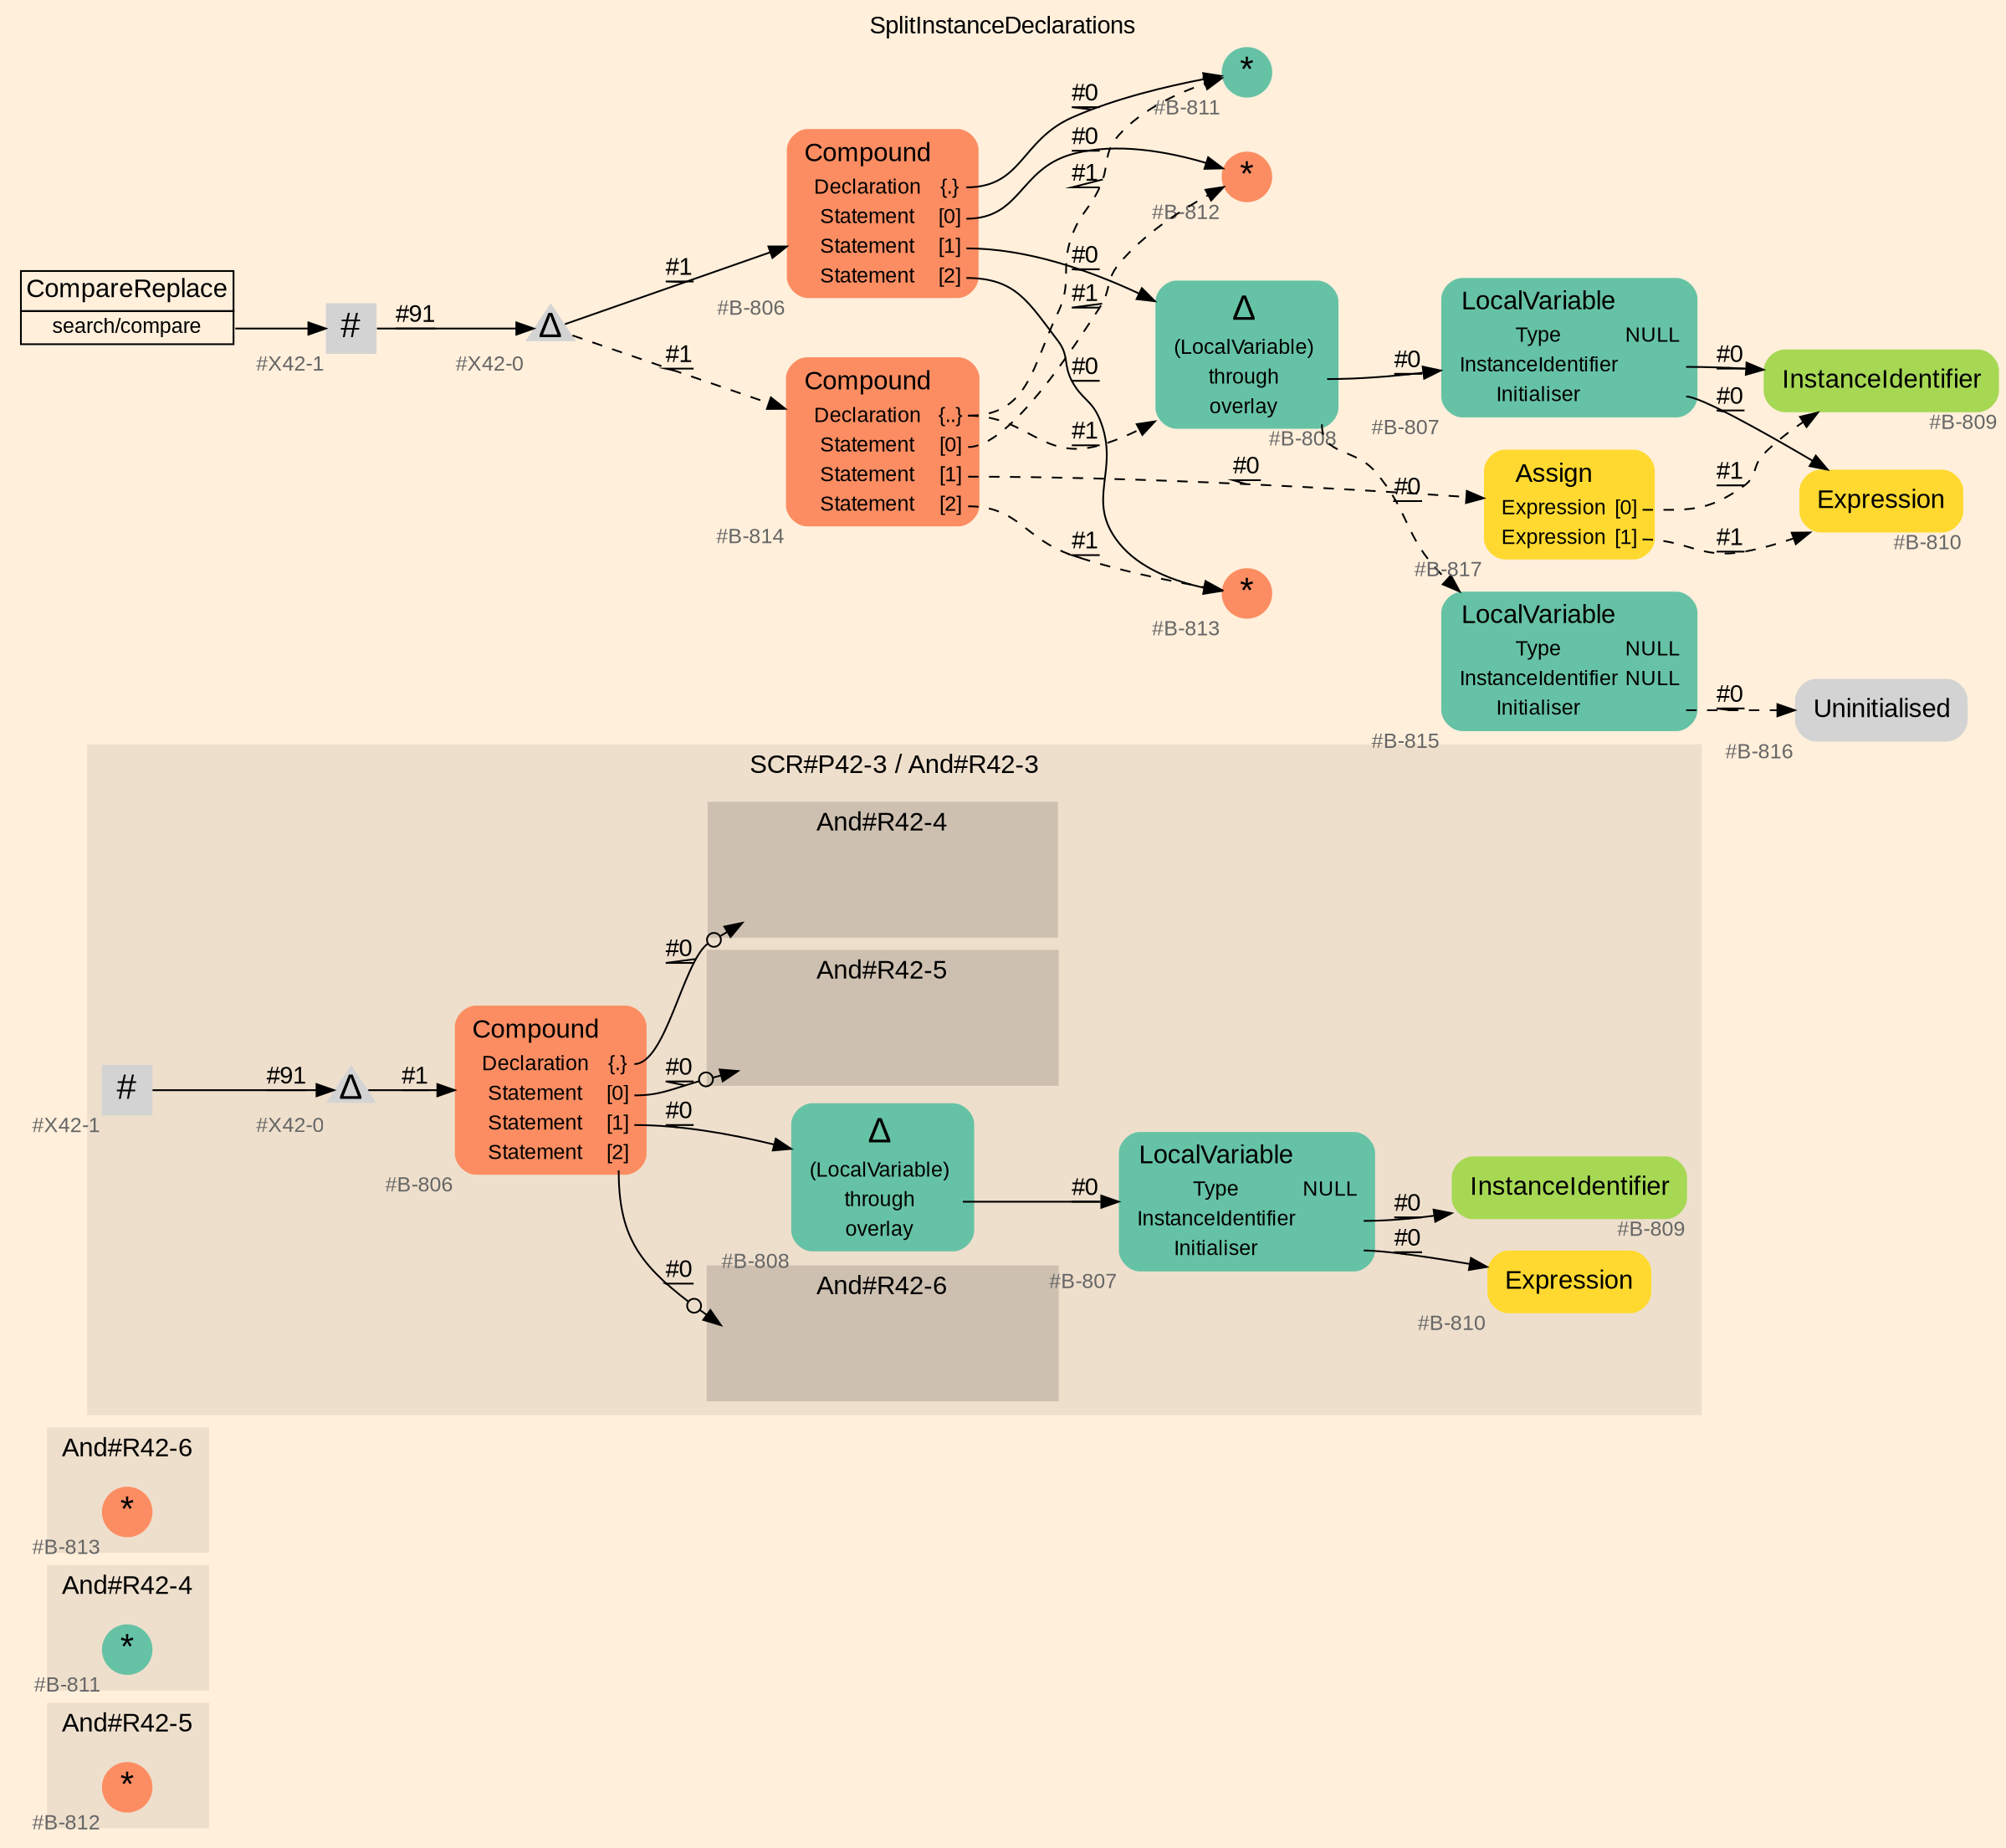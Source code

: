digraph "SplitInstanceDeclarations" {
label = "SplitInstanceDeclarations"
labelloc = t
graph [
    rankdir = "LR"
    ranksep = 0.3
    bgcolor = antiquewhite1
    color = black
    fontcolor = black
    fontname = "Arial"
];
node [
    fontname = "Arial"
];
edge [
    fontname = "Arial"
];

// -------------------- figure And#R42-5 --------------------
// -------- region And#R42-5 ----------
subgraph "clusterAnd#R42-5" {
    label = "And#R42-5"
    style = "filled"
    color = antiquewhite2
    fontsize = "15"
    // -------- block And#R42-5/#B-812 ----------
    "And#R42-5/#B-812" [
        fillcolor = "/set28/2"
        xlabel = "#B-812"
        fontsize = "12"
        fontcolor = grey40
        shape = "circle"
        label = <<FONT COLOR="black" POINT-SIZE="20">*</FONT>>
        style = "filled"
        penwidth = 0.0
        fixedsize = true
        width = 0.4
        height = 0.4
    ];
    
}


// -------------------- figure And#R42-4 --------------------
// -------- region And#R42-4 ----------
subgraph "clusterAnd#R42-4" {
    label = "And#R42-4"
    style = "filled"
    color = antiquewhite2
    fontsize = "15"
    // -------- block And#R42-4/#B-811 ----------
    "And#R42-4/#B-811" [
        fillcolor = "/set28/1"
        xlabel = "#B-811"
        fontsize = "12"
        fontcolor = grey40
        shape = "circle"
        label = <<FONT COLOR="black" POINT-SIZE="20">*</FONT>>
        style = "filled"
        penwidth = 0.0
        fixedsize = true
        width = 0.4
        height = 0.4
    ];
    
}


// -------------------- figure And#R42-6 --------------------
// -------- region And#R42-6 ----------
subgraph "clusterAnd#R42-6" {
    label = "And#R42-6"
    style = "filled"
    color = antiquewhite2
    fontsize = "15"
    // -------- block And#R42-6/#B-813 ----------
    "And#R42-6/#B-813" [
        fillcolor = "/set28/2"
        xlabel = "#B-813"
        fontsize = "12"
        fontcolor = grey40
        shape = "circle"
        label = <<FONT COLOR="black" POINT-SIZE="20">*</FONT>>
        style = "filled"
        penwidth = 0.0
        fixedsize = true
        width = 0.4
        height = 0.4
    ];
    
}


// -------------------- figure And#R42-3 --------------------
// -------- region And#R42-3 ----------
subgraph "clusterAnd#R42-3" {
    label = "SCR#P42-3 / And#R42-3"
    style = "filled"
    color = antiquewhite2
    fontsize = "15"
    // -------- block And#R42-3/#B-808 ----------
    "And#R42-3/#B-808" [
        fillcolor = "/set28/1"
        xlabel = "#B-808"
        fontsize = "12"
        fontcolor = grey40
        shape = "plaintext"
        label = <<TABLE BORDER="0" CELLBORDER="0" CELLSPACING="0">
         <TR><TD><FONT COLOR="black" POINT-SIZE="20">Δ</FONT></TD></TR>
         <TR><TD><FONT COLOR="black" POINT-SIZE="12">(LocalVariable)</FONT></TD><TD PORT="port0"></TD></TR>
         <TR><TD><FONT COLOR="black" POINT-SIZE="12">through</FONT></TD><TD PORT="port1"></TD></TR>
         <TR><TD><FONT COLOR="black" POINT-SIZE="12">overlay</FONT></TD><TD PORT="port2"></TD></TR>
        </TABLE>>
        style = "rounded,filled"
    ];
    
    // -------- block And#R42-3/#B-810 ----------
    "And#R42-3/#B-810" [
        fillcolor = "/set28/6"
        xlabel = "#B-810"
        fontsize = "12"
        fontcolor = grey40
        shape = "plaintext"
        label = <<TABLE BORDER="0" CELLBORDER="0" CELLSPACING="0">
         <TR><TD><FONT COLOR="black" POINT-SIZE="15">Expression</FONT></TD></TR>
        </TABLE>>
        style = "rounded,filled"
    ];
    
    // -------- block And#R42-3/#B-809 ----------
    "And#R42-3/#B-809" [
        fillcolor = "/set28/5"
        xlabel = "#B-809"
        fontsize = "12"
        fontcolor = grey40
        shape = "plaintext"
        label = <<TABLE BORDER="0" CELLBORDER="0" CELLSPACING="0">
         <TR><TD><FONT COLOR="black" POINT-SIZE="15">InstanceIdentifier</FONT></TD></TR>
        </TABLE>>
        style = "rounded,filled"
    ];
    
    // -------- block And#R42-3/#B-807 ----------
    "And#R42-3/#B-807" [
        fillcolor = "/set28/1"
        xlabel = "#B-807"
        fontsize = "12"
        fontcolor = grey40
        shape = "plaintext"
        label = <<TABLE BORDER="0" CELLBORDER="0" CELLSPACING="0">
         <TR><TD><FONT COLOR="black" POINT-SIZE="15">LocalVariable</FONT></TD></TR>
         <TR><TD><FONT COLOR="black" POINT-SIZE="12">Type</FONT></TD><TD PORT="port0"><FONT COLOR="black" POINT-SIZE="12">NULL</FONT></TD></TR>
         <TR><TD><FONT COLOR="black" POINT-SIZE="12">InstanceIdentifier</FONT></TD><TD PORT="port1"></TD></TR>
         <TR><TD><FONT COLOR="black" POINT-SIZE="12">Initialiser</FONT></TD><TD PORT="port2"></TD></TR>
        </TABLE>>
        style = "rounded,filled"
    ];
    
    // -------- block And#R42-3/#X42-1 ----------
    "And#R42-3/#X42-1" [
        xlabel = "#X42-1"
        fontsize = "12"
        fontcolor = grey40
        shape = "square"
        label = <<FONT COLOR="black" POINT-SIZE="20">#</FONT>>
        style = "filled"
        penwidth = 0.0
        fixedsize = true
        width = 0.4
        height = 0.4
    ];
    
    // -------- block And#R42-3/#X42-0 ----------
    "And#R42-3/#X42-0" [
        xlabel = "#X42-0"
        fontsize = "12"
        fontcolor = grey40
        shape = "triangle"
        label = <<FONT COLOR="black" POINT-SIZE="20">Δ</FONT>>
        style = "filled"
        penwidth = 0.0
        fixedsize = true
        width = 0.4
        height = 0.4
    ];
    
    // -------- block And#R42-3/#B-806 ----------
    "And#R42-3/#B-806" [
        fillcolor = "/set28/2"
        xlabel = "#B-806"
        fontsize = "12"
        fontcolor = grey40
        shape = "plaintext"
        label = <<TABLE BORDER="0" CELLBORDER="0" CELLSPACING="0">
         <TR><TD><FONT COLOR="black" POINT-SIZE="15">Compound</FONT></TD></TR>
         <TR><TD><FONT COLOR="black" POINT-SIZE="12">Declaration</FONT></TD><TD PORT="port0"><FONT COLOR="black" POINT-SIZE="12">{.}</FONT></TD></TR>
         <TR><TD><FONT COLOR="black" POINT-SIZE="12">Statement</FONT></TD><TD PORT="port1"><FONT COLOR="black" POINT-SIZE="12">[0]</FONT></TD></TR>
         <TR><TD><FONT COLOR="black" POINT-SIZE="12">Statement</FONT></TD><TD PORT="port2"><FONT COLOR="black" POINT-SIZE="12">[1]</FONT></TD></TR>
         <TR><TD><FONT COLOR="black" POINT-SIZE="12">Statement</FONT></TD><TD PORT="port3"><FONT COLOR="black" POINT-SIZE="12">[2]</FONT></TD></TR>
        </TABLE>>
        style = "rounded,filled"
    ];
    
    // -------- region And#R42-3/And#R42-4 ----------
    subgraph "clusterAnd#R42-3/And#R42-4" {
        label = "And#R42-4"
        style = "filled"
        color = antiquewhite3
        fontsize = "15"
        // -------- block And#R42-3/And#R42-4/#B-811 ----------
        "And#R42-3/And#R42-4/#B-811" [
            fillcolor = "/set28/1"
            xlabel = "#B-811"
            fontsize = "12"
            fontcolor = grey40
            shape = "none"
            style = "invisible"
        ];
        
    }
    
    // -------- region And#R42-3/And#R42-5 ----------
    subgraph "clusterAnd#R42-3/And#R42-5" {
        label = "And#R42-5"
        style = "filled"
        color = antiquewhite3
        fontsize = "15"
        // -------- block And#R42-3/And#R42-5/#B-812 ----------
        "And#R42-3/And#R42-5/#B-812" [
            fillcolor = "/set28/2"
            xlabel = "#B-812"
            fontsize = "12"
            fontcolor = grey40
            shape = "none"
            style = "invisible"
        ];
        
    }
    
    // -------- region And#R42-3/And#R42-6 ----------
    subgraph "clusterAnd#R42-3/And#R42-6" {
        label = "And#R42-6"
        style = "filled"
        color = antiquewhite3
        fontsize = "15"
        // -------- block And#R42-3/And#R42-6/#B-813 ----------
        "And#R42-3/And#R42-6/#B-813" [
            fillcolor = "/set28/2"
            xlabel = "#B-813"
            fontsize = "12"
            fontcolor = grey40
            shape = "none"
            style = "invisible"
        ];
        
    }
    
}

"And#R42-3/#B-808":port1 -> "And#R42-3/#B-807" [
    label = "#0"
    decorate = true
    color = black
    fontcolor = black
];

"And#R42-3/#B-807":port1 -> "And#R42-3/#B-809" [
    label = "#0"
    decorate = true
    color = black
    fontcolor = black
];

"And#R42-3/#B-807":port2 -> "And#R42-3/#B-810" [
    label = "#0"
    decorate = true
    color = black
    fontcolor = black
];

"And#R42-3/#X42-1" -> "And#R42-3/#X42-0" [
    label = "#91"
    decorate = true
    color = black
    fontcolor = black
];

"And#R42-3/#X42-0" -> "And#R42-3/#B-806" [
    label = "#1"
    decorate = true
    color = black
    fontcolor = black
];

"And#R42-3/#B-806":port0 -> "And#R42-3/And#R42-4/#B-811" [
    arrowhead="normalnoneodot"
    label = "#0"
    decorate = true
    color = black
    fontcolor = black
];

"And#R42-3/#B-806":port1 -> "And#R42-3/And#R42-5/#B-812" [
    arrowhead="normalnoneodot"
    label = "#0"
    decorate = true
    color = black
    fontcolor = black
];

"And#R42-3/#B-806":port2 -> "And#R42-3/#B-808" [
    label = "#0"
    decorate = true
    color = black
    fontcolor = black
];

"And#R42-3/#B-806":port3 -> "And#R42-3/And#R42-6/#B-813" [
    arrowhead="normalnoneodot"
    label = "#0"
    decorate = true
    color = black
    fontcolor = black
];


// -------------------- transformation figure --------------------
// -------- block CR#X42-2 ----------
"CR#X42-2" [
    fillcolor = antiquewhite1
    fontsize = "12"
    fontcolor = grey40
    shape = "plaintext"
    label = <<TABLE BORDER="0" CELLBORDER="1" CELLSPACING="0">
     <TR><TD><FONT COLOR="black" POINT-SIZE="15">CompareReplace</FONT></TD></TR>
     <TR><TD PORT="port0"><FONT COLOR="black" POINT-SIZE="12">search/compare</FONT></TD></TR>
    </TABLE>>
    style = "filled"
    color = black
];

// -------- block #X42-1 ----------
"#X42-1" [
    xlabel = "#X42-1"
    fontsize = "12"
    fontcolor = grey40
    shape = "square"
    label = <<FONT COLOR="black" POINT-SIZE="20">#</FONT>>
    style = "filled"
    penwidth = 0.0
    fixedsize = true
    width = 0.4
    height = 0.4
];

// -------- block #X42-0 ----------
"#X42-0" [
    xlabel = "#X42-0"
    fontsize = "12"
    fontcolor = grey40
    shape = "triangle"
    label = <<FONT COLOR="black" POINT-SIZE="20">Δ</FONT>>
    style = "filled"
    penwidth = 0.0
    fixedsize = true
    width = 0.4
    height = 0.4
];

// -------- block #B-806 ----------
"#B-806" [
    fillcolor = "/set28/2"
    xlabel = "#B-806"
    fontsize = "12"
    fontcolor = grey40
    shape = "plaintext"
    label = <<TABLE BORDER="0" CELLBORDER="0" CELLSPACING="0">
     <TR><TD><FONT COLOR="black" POINT-SIZE="15">Compound</FONT></TD></TR>
     <TR><TD><FONT COLOR="black" POINT-SIZE="12">Declaration</FONT></TD><TD PORT="port0"><FONT COLOR="black" POINT-SIZE="12">{.}</FONT></TD></TR>
     <TR><TD><FONT COLOR="black" POINT-SIZE="12">Statement</FONT></TD><TD PORT="port1"><FONT COLOR="black" POINT-SIZE="12">[0]</FONT></TD></TR>
     <TR><TD><FONT COLOR="black" POINT-SIZE="12">Statement</FONT></TD><TD PORT="port2"><FONT COLOR="black" POINT-SIZE="12">[1]</FONT></TD></TR>
     <TR><TD><FONT COLOR="black" POINT-SIZE="12">Statement</FONT></TD><TD PORT="port3"><FONT COLOR="black" POINT-SIZE="12">[2]</FONT></TD></TR>
    </TABLE>>
    style = "rounded,filled"
];

// -------- block #B-811 ----------
"#B-811" [
    fillcolor = "/set28/1"
    xlabel = "#B-811"
    fontsize = "12"
    fontcolor = grey40
    shape = "circle"
    label = <<FONT COLOR="black" POINT-SIZE="20">*</FONT>>
    style = "filled"
    penwidth = 0.0
    fixedsize = true
    width = 0.4
    height = 0.4
];

// -------- block #B-812 ----------
"#B-812" [
    fillcolor = "/set28/2"
    xlabel = "#B-812"
    fontsize = "12"
    fontcolor = grey40
    shape = "circle"
    label = <<FONT COLOR="black" POINT-SIZE="20">*</FONT>>
    style = "filled"
    penwidth = 0.0
    fixedsize = true
    width = 0.4
    height = 0.4
];

// -------- block #B-808 ----------
"#B-808" [
    fillcolor = "/set28/1"
    xlabel = "#B-808"
    fontsize = "12"
    fontcolor = grey40
    shape = "plaintext"
    label = <<TABLE BORDER="0" CELLBORDER="0" CELLSPACING="0">
     <TR><TD><FONT COLOR="black" POINT-SIZE="20">Δ</FONT></TD></TR>
     <TR><TD><FONT COLOR="black" POINT-SIZE="12">(LocalVariable)</FONT></TD><TD PORT="port0"></TD></TR>
     <TR><TD><FONT COLOR="black" POINT-SIZE="12">through</FONT></TD><TD PORT="port1"></TD></TR>
     <TR><TD><FONT COLOR="black" POINT-SIZE="12">overlay</FONT></TD><TD PORT="port2"></TD></TR>
    </TABLE>>
    style = "rounded,filled"
];

// -------- block #B-807 ----------
"#B-807" [
    fillcolor = "/set28/1"
    xlabel = "#B-807"
    fontsize = "12"
    fontcolor = grey40
    shape = "plaintext"
    label = <<TABLE BORDER="0" CELLBORDER="0" CELLSPACING="0">
     <TR><TD><FONT COLOR="black" POINT-SIZE="15">LocalVariable</FONT></TD></TR>
     <TR><TD><FONT COLOR="black" POINT-SIZE="12">Type</FONT></TD><TD PORT="port0"><FONT COLOR="black" POINT-SIZE="12">NULL</FONT></TD></TR>
     <TR><TD><FONT COLOR="black" POINT-SIZE="12">InstanceIdentifier</FONT></TD><TD PORT="port1"></TD></TR>
     <TR><TD><FONT COLOR="black" POINT-SIZE="12">Initialiser</FONT></TD><TD PORT="port2"></TD></TR>
    </TABLE>>
    style = "rounded,filled"
];

// -------- block #B-809 ----------
"#B-809" [
    fillcolor = "/set28/5"
    xlabel = "#B-809"
    fontsize = "12"
    fontcolor = grey40
    shape = "plaintext"
    label = <<TABLE BORDER="0" CELLBORDER="0" CELLSPACING="0">
     <TR><TD><FONT COLOR="black" POINT-SIZE="15">InstanceIdentifier</FONT></TD></TR>
    </TABLE>>
    style = "rounded,filled"
];

// -------- block #B-810 ----------
"#B-810" [
    fillcolor = "/set28/6"
    xlabel = "#B-810"
    fontsize = "12"
    fontcolor = grey40
    shape = "plaintext"
    label = <<TABLE BORDER="0" CELLBORDER="0" CELLSPACING="0">
     <TR><TD><FONT COLOR="black" POINT-SIZE="15">Expression</FONT></TD></TR>
    </TABLE>>
    style = "rounded,filled"
];

// -------- block #B-815 ----------
"#B-815" [
    fillcolor = "/set28/1"
    xlabel = "#B-815"
    fontsize = "12"
    fontcolor = grey40
    shape = "plaintext"
    label = <<TABLE BORDER="0" CELLBORDER="0" CELLSPACING="0">
     <TR><TD><FONT COLOR="black" POINT-SIZE="15">LocalVariable</FONT></TD></TR>
     <TR><TD><FONT COLOR="black" POINT-SIZE="12">Type</FONT></TD><TD PORT="port0"><FONT COLOR="black" POINT-SIZE="12">NULL</FONT></TD></TR>
     <TR><TD><FONT COLOR="black" POINT-SIZE="12">InstanceIdentifier</FONT></TD><TD PORT="port1"><FONT COLOR="black" POINT-SIZE="12">NULL</FONT></TD></TR>
     <TR><TD><FONT COLOR="black" POINT-SIZE="12">Initialiser</FONT></TD><TD PORT="port2"></TD></TR>
    </TABLE>>
    style = "rounded,filled"
];

// -------- block #B-816 ----------
"#B-816" [
    xlabel = "#B-816"
    fontsize = "12"
    fontcolor = grey40
    shape = "plaintext"
    label = <<TABLE BORDER="0" CELLBORDER="0" CELLSPACING="0">
     <TR><TD><FONT COLOR="black" POINT-SIZE="15">Uninitialised</FONT></TD></TR>
    </TABLE>>
    style = "rounded,filled"
];

// -------- block #B-813 ----------
"#B-813" [
    fillcolor = "/set28/2"
    xlabel = "#B-813"
    fontsize = "12"
    fontcolor = grey40
    shape = "circle"
    label = <<FONT COLOR="black" POINT-SIZE="20">*</FONT>>
    style = "filled"
    penwidth = 0.0
    fixedsize = true
    width = 0.4
    height = 0.4
];

// -------- block #B-814 ----------
"#B-814" [
    fillcolor = "/set28/2"
    xlabel = "#B-814"
    fontsize = "12"
    fontcolor = grey40
    shape = "plaintext"
    label = <<TABLE BORDER="0" CELLBORDER="0" CELLSPACING="0">
     <TR><TD><FONT COLOR="black" POINT-SIZE="15">Compound</FONT></TD></TR>
     <TR><TD><FONT COLOR="black" POINT-SIZE="12">Declaration</FONT></TD><TD PORT="port0"><FONT COLOR="black" POINT-SIZE="12">{..}</FONT></TD></TR>
     <TR><TD><FONT COLOR="black" POINT-SIZE="12">Statement</FONT></TD><TD PORT="port1"><FONT COLOR="black" POINT-SIZE="12">[0]</FONT></TD></TR>
     <TR><TD><FONT COLOR="black" POINT-SIZE="12">Statement</FONT></TD><TD PORT="port2"><FONT COLOR="black" POINT-SIZE="12">[1]</FONT></TD></TR>
     <TR><TD><FONT COLOR="black" POINT-SIZE="12">Statement</FONT></TD><TD PORT="port3"><FONT COLOR="black" POINT-SIZE="12">[2]</FONT></TD></TR>
    </TABLE>>
    style = "rounded,filled"
];

// -------- block #B-817 ----------
"#B-817" [
    fillcolor = "/set28/6"
    xlabel = "#B-817"
    fontsize = "12"
    fontcolor = grey40
    shape = "plaintext"
    label = <<TABLE BORDER="0" CELLBORDER="0" CELLSPACING="0">
     <TR><TD><FONT COLOR="black" POINT-SIZE="15">Assign</FONT></TD></TR>
     <TR><TD><FONT COLOR="black" POINT-SIZE="12">Expression</FONT></TD><TD PORT="port0"><FONT COLOR="black" POINT-SIZE="12">[0]</FONT></TD></TR>
     <TR><TD><FONT COLOR="black" POINT-SIZE="12">Expression</FONT></TD><TD PORT="port1"><FONT COLOR="black" POINT-SIZE="12">[1]</FONT></TD></TR>
    </TABLE>>
    style = "rounded,filled"
];

"CR#X42-2":port0 -> "#X42-1" [
    label = ""
    decorate = true
    color = black
    fontcolor = black
];

"#X42-1" -> "#X42-0" [
    label = "#91"
    decorate = true
    color = black
    fontcolor = black
];

"#X42-0" -> "#B-806" [
    label = "#1"
    decorate = true
    color = black
    fontcolor = black
];

"#X42-0" -> "#B-814" [
    style="dashed"
    label = "#1"
    decorate = true
    color = black
    fontcolor = black
];

"#B-806":port0 -> "#B-811" [
    label = "#0"
    decorate = true
    color = black
    fontcolor = black
];

"#B-806":port1 -> "#B-812" [
    label = "#0"
    decorate = true
    color = black
    fontcolor = black
];

"#B-806":port2 -> "#B-808" [
    label = "#0"
    decorate = true
    color = black
    fontcolor = black
];

"#B-806":port3 -> "#B-813" [
    label = "#0"
    decorate = true
    color = black
    fontcolor = black
];

"#B-808":port1 -> "#B-807" [
    label = "#0"
    decorate = true
    color = black
    fontcolor = black
];

"#B-808":port2 -> "#B-815" [
    style="dashed"
    label = "#0"
    decorate = true
    color = black
    fontcolor = black
];

"#B-807":port1 -> "#B-809" [
    label = "#0"
    decorate = true
    color = black
    fontcolor = black
];

"#B-807":port2 -> "#B-810" [
    label = "#0"
    decorate = true
    color = black
    fontcolor = black
];

"#B-815":port2 -> "#B-816" [
    style="dashed"
    label = "#0"
    decorate = true
    color = black
    fontcolor = black
];

"#B-814":port0 -> "#B-808" [
    style="dashed"
    label = "#1"
    decorate = true
    color = black
    fontcolor = black
];

"#B-814":port0 -> "#B-811" [
    style="dashed"
    label = "#1"
    decorate = true
    color = black
    fontcolor = black
];

"#B-814":port1 -> "#B-812" [
    style="dashed"
    label = "#1"
    decorate = true
    color = black
    fontcolor = black
];

"#B-814":port2 -> "#B-817" [
    style="dashed"
    label = "#0"
    decorate = true
    color = black
    fontcolor = black
];

"#B-814":port3 -> "#B-813" [
    style="dashed"
    label = "#1"
    decorate = true
    color = black
    fontcolor = black
];

"#B-817":port0 -> "#B-809" [
    style="dashed"
    label = "#1"
    decorate = true
    color = black
    fontcolor = black
];

"#B-817":port1 -> "#B-810" [
    style="dashed"
    label = "#1"
    decorate = true
    color = black
    fontcolor = black
];


}
